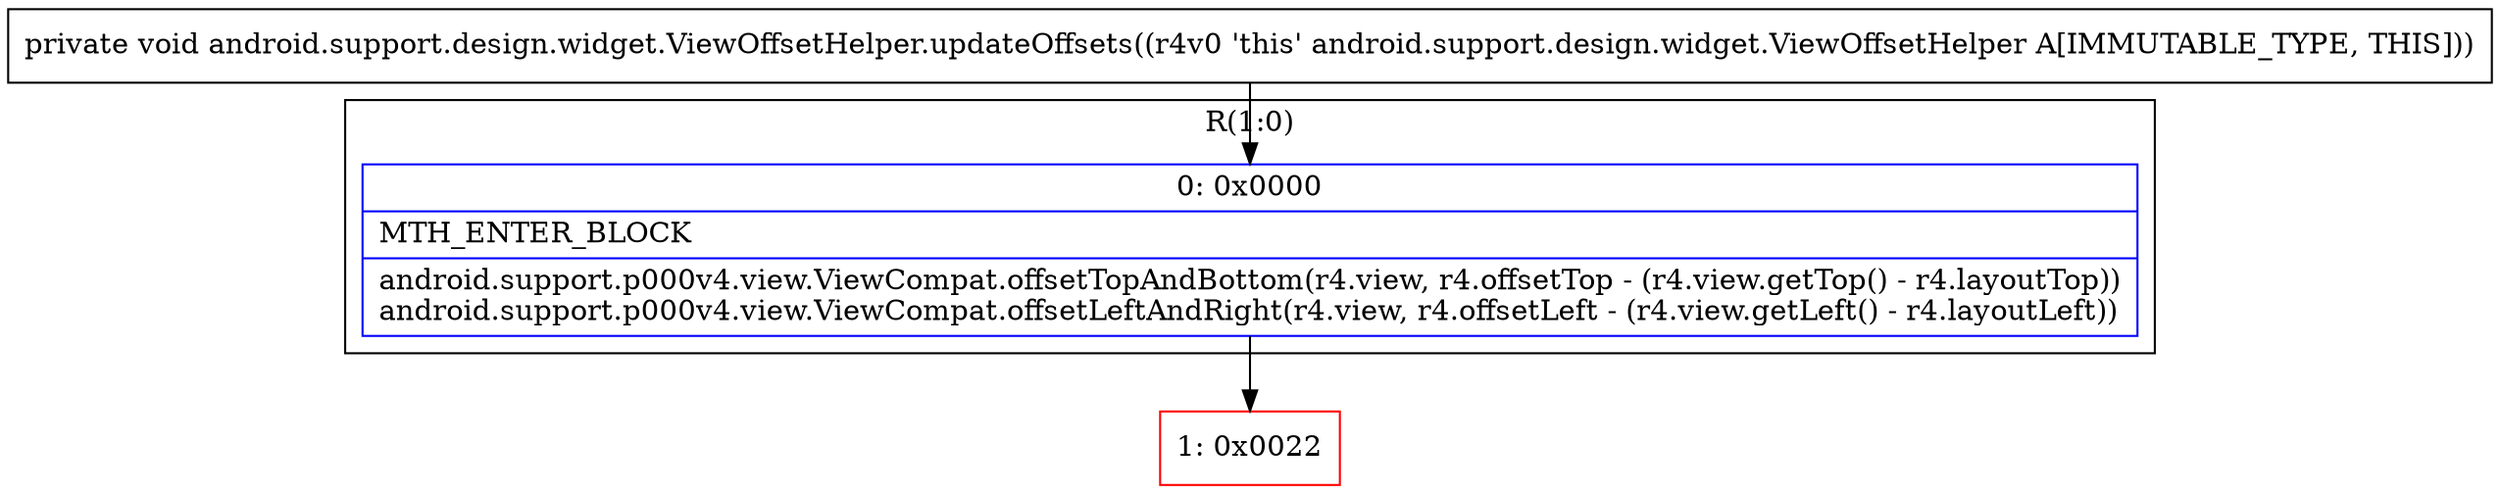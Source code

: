 digraph "CFG forandroid.support.design.widget.ViewOffsetHelper.updateOffsets()V" {
subgraph cluster_Region_439891658 {
label = "R(1:0)";
node [shape=record,color=blue];
Node_0 [shape=record,label="{0\:\ 0x0000|MTH_ENTER_BLOCK\l|android.support.p000v4.view.ViewCompat.offsetTopAndBottom(r4.view, r4.offsetTop \- (r4.view.getTop() \- r4.layoutTop))\landroid.support.p000v4.view.ViewCompat.offsetLeftAndRight(r4.view, r4.offsetLeft \- (r4.view.getLeft() \- r4.layoutLeft))\l}"];
}
Node_1 [shape=record,color=red,label="{1\:\ 0x0022}"];
MethodNode[shape=record,label="{private void android.support.design.widget.ViewOffsetHelper.updateOffsets((r4v0 'this' android.support.design.widget.ViewOffsetHelper A[IMMUTABLE_TYPE, THIS])) }"];
MethodNode -> Node_0;
Node_0 -> Node_1;
}

